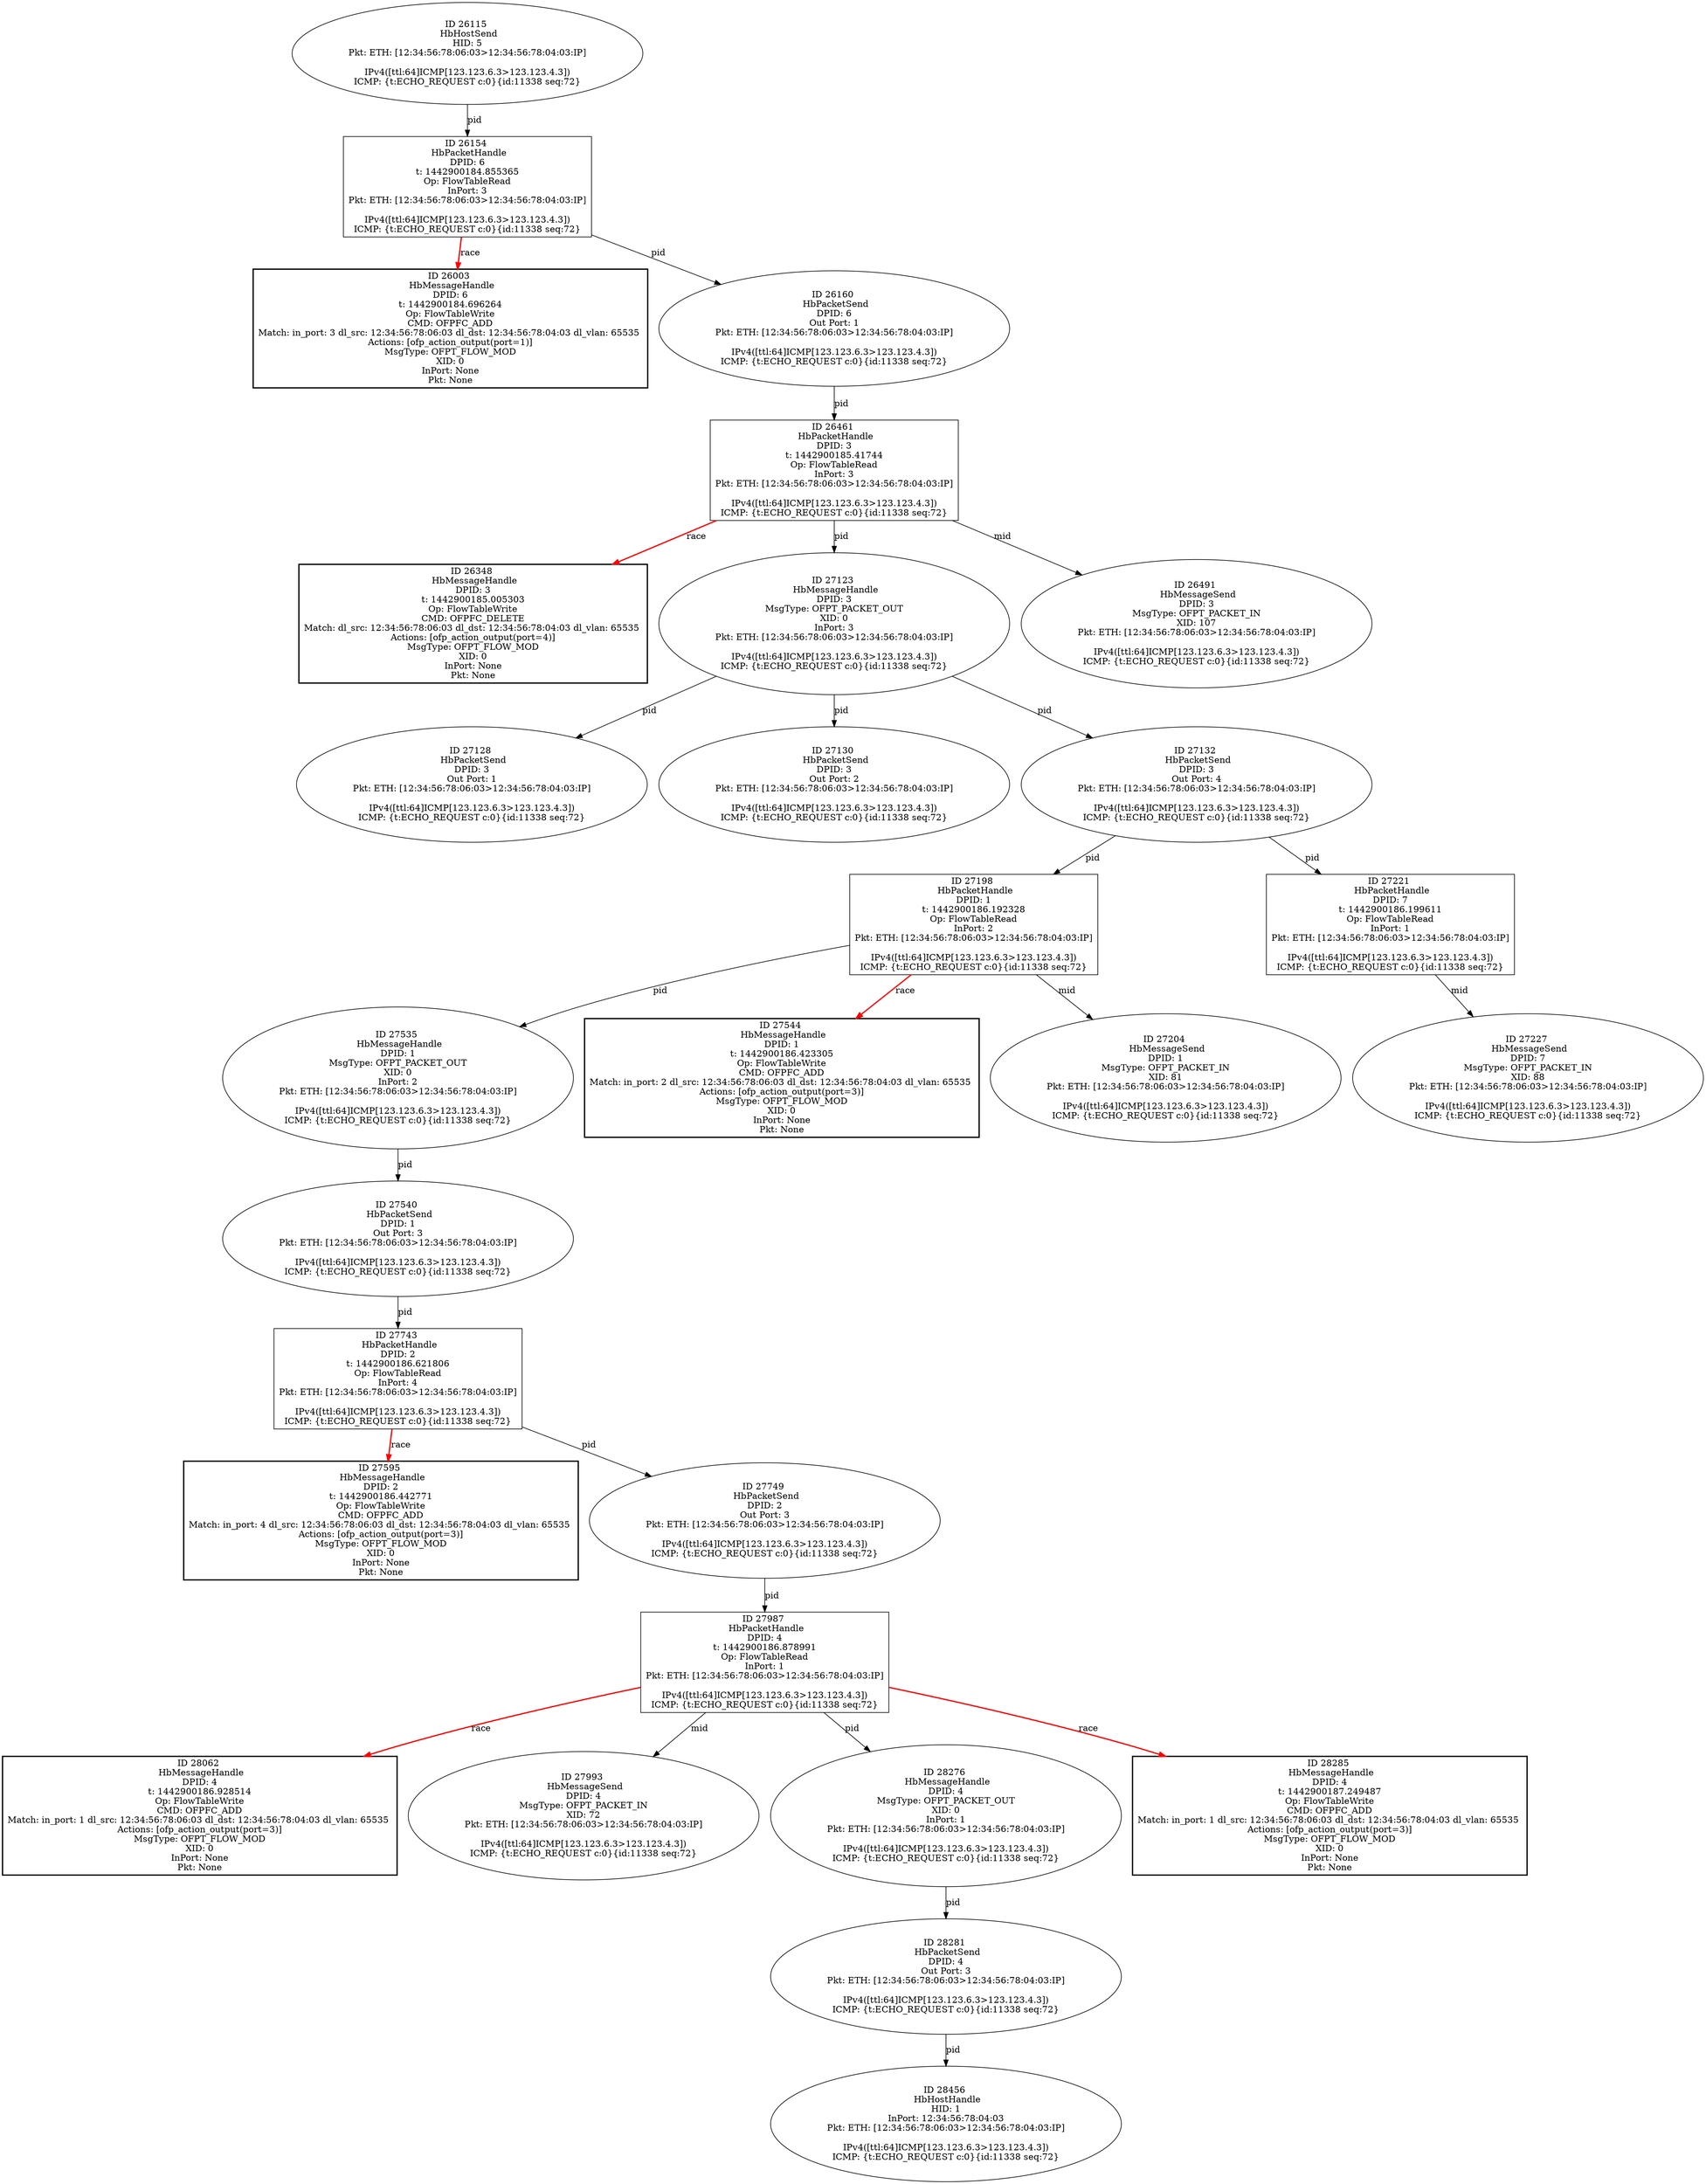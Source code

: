 strict digraph G {
26115 [shape=oval, event=<hb_events.HbHostSend object at 0x10d7eb110>, label="ID 26115 
 HbHostSend
HID: 5
Pkt: ETH: [12:34:56:78:06:03>12:34:56:78:04:03:IP]

IPv4([ttl:64]ICMP[123.123.6.3>123.123.4.3])
ICMP: {t:ECHO_REQUEST c:0}{id:11338 seq:72}"];
27535 [shape=oval, event=<hb_events.HbMessageHandle object at 0x10da31190>, label="ID 27535 
 HbMessageHandle
DPID: 1
MsgType: OFPT_PACKET_OUT
XID: 0
InPort: 2
Pkt: ETH: [12:34:56:78:06:03>12:34:56:78:04:03:IP]

IPv4([ttl:64]ICMP[123.123.6.3>123.123.4.3])
ICMP: {t:ECHO_REQUEST c:0}{id:11338 seq:72}"];
26003 [shape=box, style=bold, event=<hb_events.HbMessageHandle object at 0x10d7cb6d0>, label="ID 26003 
 HbMessageHandle
DPID: 6
t: 1442900184.696264
Op: FlowTableWrite
CMD: OFPFC_ADD
Match: in_port: 3 dl_src: 12:34:56:78:06:03 dl_dst: 12:34:56:78:04:03 dl_vlan: 65535 
Actions: [ofp_action_output(port=1)]
MsgType: OFPT_FLOW_MOD
XID: 0
InPort: None
Pkt: None"];
27540 [shape=oval, event=<hb_events.HbPacketSend object at 0x10da31d10>, label="ID 27540 
 HbPacketSend
DPID: 1
Out Port: 3
Pkt: ETH: [12:34:56:78:06:03>12:34:56:78:04:03:IP]

IPv4([ttl:64]ICMP[123.123.6.3>123.123.4.3])
ICMP: {t:ECHO_REQUEST c:0}{id:11338 seq:72}"];
27544 [shape=box, style=bold, event=<hb_events.HbMessageHandle object at 0x10da388d0>, label="ID 27544 
 HbMessageHandle
DPID: 1
t: 1442900186.423305
Op: FlowTableWrite
CMD: OFPFC_ADD
Match: in_port: 2 dl_src: 12:34:56:78:06:03 dl_dst: 12:34:56:78:04:03 dl_vlan: 65535 
Actions: [ofp_action_output(port=3)]
MsgType: OFPT_FLOW_MOD
XID: 0
InPort: None
Pkt: None"];
28062 [shape=box, style=bold, event=<hb_events.HbMessageHandle object at 0x10db5a0d0>, label="ID 28062 
 HbMessageHandle
DPID: 4
t: 1442900186.928514
Op: FlowTableWrite
CMD: OFPFC_ADD
Match: in_port: 1 dl_src: 12:34:56:78:06:03 dl_dst: 12:34:56:78:04:03 dl_vlan: 65535 
Actions: [ofp_action_output(port=3)]
MsgType: OFPT_FLOW_MOD
XID: 0
InPort: None
Pkt: None"];
28456 [shape=oval, event=<hb_events.HbHostHandle object at 0x10dc71350>, label="ID 28456 
 HbHostHandle
HID: 1
InPort: 12:34:56:78:04:03
Pkt: ETH: [12:34:56:78:06:03>12:34:56:78:04:03:IP]

IPv4([ttl:64]ICMP[123.123.6.3>123.123.4.3])
ICMP: {t:ECHO_REQUEST c:0}{id:11338 seq:72}"];
26154 [shape=box, event=<hb_events.HbPacketHandle object at 0x10d7eb590>, label="ID 26154 
 HbPacketHandle
DPID: 6
t: 1442900184.855365
Op: FlowTableRead
InPort: 3
Pkt: ETH: [12:34:56:78:06:03>12:34:56:78:04:03:IP]

IPv4([ttl:64]ICMP[123.123.6.3>123.123.4.3])
ICMP: {t:ECHO_REQUEST c:0}{id:11338 seq:72}"];
26160 [shape=oval, event=<hb_events.HbPacketSend object at 0x10d7eb990>, label="ID 26160 
 HbPacketSend
DPID: 6
Out Port: 1
Pkt: ETH: [12:34:56:78:06:03>12:34:56:78:04:03:IP]

IPv4([ttl:64]ICMP[123.123.6.3>123.123.4.3])
ICMP: {t:ECHO_REQUEST c:0}{id:11338 seq:72}"];
27198 [shape=box, event=<hb_events.HbPacketHandle object at 0x10d9aca10>, label="ID 27198 
 HbPacketHandle
DPID: 1
t: 1442900186.192328
Op: FlowTableRead
InPort: 2
Pkt: ETH: [12:34:56:78:06:03>12:34:56:78:04:03:IP]

IPv4([ttl:64]ICMP[123.123.6.3>123.123.4.3])
ICMP: {t:ECHO_REQUEST c:0}{id:11338 seq:72}"];
27204 [shape=oval, event=<hb_events.HbMessageSend object at 0x10d9b1190>, label="ID 27204 
 HbMessageSend
DPID: 1
MsgType: OFPT_PACKET_IN
XID: 81
Pkt: ETH: [12:34:56:78:06:03>12:34:56:78:04:03:IP]

IPv4([ttl:64]ICMP[123.123.6.3>123.123.4.3])
ICMP: {t:ECHO_REQUEST c:0}{id:11338 seq:72}"];
27595 [shape=box, style=bold, event=<hb_events.HbMessageHandle object at 0x10da4c890>, label="ID 27595 
 HbMessageHandle
DPID: 2
t: 1442900186.442771
Op: FlowTableWrite
CMD: OFPFC_ADD
Match: in_port: 4 dl_src: 12:34:56:78:06:03 dl_dst: 12:34:56:78:04:03 dl_vlan: 65535 
Actions: [ofp_action_output(port=3)]
MsgType: OFPT_FLOW_MOD
XID: 0
InPort: None
Pkt: None"];
27987 [shape=box, event=<hb_events.HbPacketHandle object at 0x10db219d0>, label="ID 27987 
 HbPacketHandle
DPID: 4
t: 1442900186.878991
Op: FlowTableRead
InPort: 1
Pkt: ETH: [12:34:56:78:06:03>12:34:56:78:04:03:IP]

IPv4([ttl:64]ICMP[123.123.6.3>123.123.4.3])
ICMP: {t:ECHO_REQUEST c:0}{id:11338 seq:72}"];
27221 [shape=box, event=<hb_events.HbPacketHandle object at 0x10d9b1dd0>, label="ID 27221 
 HbPacketHandle
DPID: 7
t: 1442900186.199611
Op: FlowTableRead
InPort: 1
Pkt: ETH: [12:34:56:78:06:03>12:34:56:78:04:03:IP]

IPv4([ttl:64]ICMP[123.123.6.3>123.123.4.3])
ICMP: {t:ECHO_REQUEST c:0}{id:11338 seq:72}"];
27993 [shape=oval, event=<hb_events.HbMessageSend object at 0x10db29c50>, label="ID 27993 
 HbMessageSend
DPID: 4
MsgType: OFPT_PACKET_IN
XID: 72
Pkt: ETH: [12:34:56:78:06:03>12:34:56:78:04:03:IP]

IPv4([ttl:64]ICMP[123.123.6.3>123.123.4.3])
ICMP: {t:ECHO_REQUEST c:0}{id:11338 seq:72}"];
27227 [shape=oval, event=<hb_events.HbMessageSend object at 0x10d9ba5d0>, label="ID 27227 
 HbMessageSend
DPID: 7
MsgType: OFPT_PACKET_IN
XID: 88
Pkt: ETH: [12:34:56:78:06:03>12:34:56:78:04:03:IP]

IPv4([ttl:64]ICMP[123.123.6.3>123.123.4.3])
ICMP: {t:ECHO_REQUEST c:0}{id:11338 seq:72}"];
26461 [shape=box, event=<hb_events.HbPacketHandle object at 0x10d893890>, label="ID 26461 
 HbPacketHandle
DPID: 3
t: 1442900185.41744
Op: FlowTableRead
InPort: 3
Pkt: ETH: [12:34:56:78:06:03>12:34:56:78:04:03:IP]

IPv4([ttl:64]ICMP[123.123.6.3>123.123.4.3])
ICMP: {t:ECHO_REQUEST c:0}{id:11338 seq:72}"];
27743 [shape=box, event=<hb_events.HbPacketHandle object at 0x10da92310>, label="ID 27743 
 HbPacketHandle
DPID: 2
t: 1442900186.621806
Op: FlowTableRead
InPort: 4
Pkt: ETH: [12:34:56:78:06:03>12:34:56:78:04:03:IP]

IPv4([ttl:64]ICMP[123.123.6.3>123.123.4.3])
ICMP: {t:ECHO_REQUEST c:0}{id:11338 seq:72}"];
27749 [shape=oval, event=<hb_events.HbPacketSend object at 0x10da92690>, label="ID 27749 
 HbPacketSend
DPID: 2
Out Port: 3
Pkt: ETH: [12:34:56:78:06:03>12:34:56:78:04:03:IP]

IPv4([ttl:64]ICMP[123.123.6.3>123.123.4.3])
ICMP: {t:ECHO_REQUEST c:0}{id:11338 seq:72}"];
26348 [shape=box, style=bold, event=<hb_events.HbMessageHandle object at 0x10d84d210>, label="ID 26348 
 HbMessageHandle
DPID: 3
t: 1442900185.005303
Op: FlowTableWrite
CMD: OFPFC_DELETE
Match: dl_src: 12:34:56:78:06:03 dl_dst: 12:34:56:78:04:03 dl_vlan: 65535 
Actions: [ofp_action_output(port=4)]
MsgType: OFPT_FLOW_MOD
XID: 0
InPort: None
Pkt: None"];
27123 [shape=oval, event=<hb_events.HbMessageHandle object at 0x10d987910>, label="ID 27123 
 HbMessageHandle
DPID: 3
MsgType: OFPT_PACKET_OUT
XID: 0
InPort: 3
Pkt: ETH: [12:34:56:78:06:03>12:34:56:78:04:03:IP]

IPv4([ttl:64]ICMP[123.123.6.3>123.123.4.3])
ICMP: {t:ECHO_REQUEST c:0}{id:11338 seq:72}"];
28276 [shape=oval, event=<hb_events.HbMessageHandle object at 0x10dbd6790>, label="ID 28276 
 HbMessageHandle
DPID: 4
MsgType: OFPT_PACKET_OUT
XID: 0
InPort: 1
Pkt: ETH: [12:34:56:78:06:03>12:34:56:78:04:03:IP]

IPv4([ttl:64]ICMP[123.123.6.3>123.123.4.3])
ICMP: {t:ECHO_REQUEST c:0}{id:11338 seq:72}"];
27128 [shape=oval, event=<hb_events.HbPacketSend object at 0x10d987e10>, label="ID 27128 
 HbPacketSend
DPID: 3
Out Port: 1
Pkt: ETH: [12:34:56:78:06:03>12:34:56:78:04:03:IP]

IPv4([ttl:64]ICMP[123.123.6.3>123.123.4.3])
ICMP: {t:ECHO_REQUEST c:0}{id:11338 seq:72}"];
28281 [shape=oval, event=<hb_events.HbPacketSend object at 0x10dbe3210>, label="ID 28281 
 HbPacketSend
DPID: 4
Out Port: 3
Pkt: ETH: [12:34:56:78:06:03>12:34:56:78:04:03:IP]

IPv4([ttl:64]ICMP[123.123.6.3>123.123.4.3])
ICMP: {t:ECHO_REQUEST c:0}{id:11338 seq:72}"];
27130 [shape=oval, event=<hb_events.HbPacketSend object at 0x10d999090>, label="ID 27130 
 HbPacketSend
DPID: 3
Out Port: 2
Pkt: ETH: [12:34:56:78:06:03>12:34:56:78:04:03:IP]

IPv4([ttl:64]ICMP[123.123.6.3>123.123.4.3])
ICMP: {t:ECHO_REQUEST c:0}{id:11338 seq:72}"];
26491 [shape=oval, event=<hb_events.HbMessageSend object at 0x10d89edd0>, label="ID 26491 
 HbMessageSend
DPID: 3
MsgType: OFPT_PACKET_IN
XID: 107
Pkt: ETH: [12:34:56:78:06:03>12:34:56:78:04:03:IP]

IPv4([ttl:64]ICMP[123.123.6.3>123.123.4.3])
ICMP: {t:ECHO_REQUEST c:0}{id:11338 seq:72}"];
27132 [shape=oval, event=<hb_events.HbPacketSend object at 0x10d9992d0>, label="ID 27132 
 HbPacketSend
DPID: 3
Out Port: 4
Pkt: ETH: [12:34:56:78:06:03>12:34:56:78:04:03:IP]

IPv4([ttl:64]ICMP[123.123.6.3>123.123.4.3])
ICMP: {t:ECHO_REQUEST c:0}{id:11338 seq:72}"];
28285 [shape=box, style=bold, event=<hb_events.HbMessageHandle object at 0x10dbddf50>, label="ID 28285 
 HbMessageHandle
DPID: 4
t: 1442900187.249487
Op: FlowTableWrite
CMD: OFPFC_ADD
Match: in_port: 1 dl_src: 12:34:56:78:06:03 dl_dst: 12:34:56:78:04:03 dl_vlan: 65535 
Actions: [ofp_action_output(port=3)]
MsgType: OFPT_FLOW_MOD
XID: 0
InPort: None
Pkt: None"];
26115 -> 26154  [rel=pid, label=pid];
27535 -> 27540  [rel=pid, label=pid];
27540 -> 27743  [rel=pid, label=pid];
26154 -> 26160  [rel=pid, label=pid];
26154 -> 26003  [harmful=True, color=red, style=bold, rel=race, label=race];
26160 -> 26461  [rel=pid, label=pid];
27198 -> 27544  [harmful=True, color=red, style=bold, rel=race, label=race];
27198 -> 27204  [rel=mid, label=mid];
27198 -> 27535  [rel=pid, label=pid];
27987 -> 27993  [rel=mid, label=mid];
27987 -> 28276  [rel=pid, label=pid];
27987 -> 28285  [harmful=True, color=red, style=bold, rel=race, label=race];
27987 -> 28062  [harmful=True, color=red, style=bold, rel=race, label=race];
27221 -> 27227  [rel=mid, label=mid];
26461 -> 26491  [rel=mid, label=mid];
26461 -> 26348  [harmful=True, color=red, style=bold, rel=race, label=race];
26461 -> 27123  [rel=pid, label=pid];
27743 -> 27595  [harmful=True, color=red, style=bold, rel=race, label=race];
27743 -> 27749  [rel=pid, label=pid];
27749 -> 27987  [rel=pid, label=pid];
27123 -> 27128  [rel=pid, label=pid];
27123 -> 27130  [rel=pid, label=pid];
27123 -> 27132  [rel=pid, label=pid];
28276 -> 28281  [rel=pid, label=pid];
28281 -> 28456  [rel=pid, label=pid];
27132 -> 27221  [rel=pid, label=pid];
27132 -> 27198  [rel=pid, label=pid];
}
